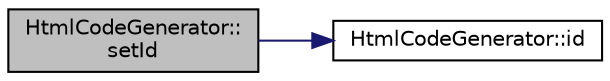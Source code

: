 digraph "HtmlCodeGenerator::setId"
{
 // LATEX_PDF_SIZE
  edge [fontname="Helvetica",fontsize="10",labelfontname="Helvetica",labelfontsize="10"];
  node [fontname="Helvetica",fontsize="10",shape=record];
  rankdir="LR";
  Node1 [label="HtmlCodeGenerator::\lsetId",height=0.2,width=0.4,color="black", fillcolor="grey75", style="filled", fontcolor="black",tooltip=" "];
  Node1 -> Node2 [color="midnightblue",fontsize="10",style="solid",fontname="Helvetica"];
  Node2 [label="HtmlCodeGenerator::id",height=0.2,width=0.4,color="black", fillcolor="white", style="filled",URL="$classHtmlCodeGenerator.html#a7b0b250d3472eb89d96f4dd6f08f27e0",tooltip=" "];
}
